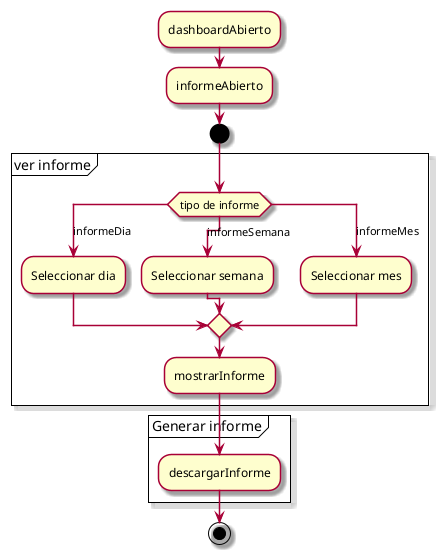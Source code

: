 @startuml

skin rose

  :dashboardAbierto;
  :informeAbierto;
  
  start
partition "ver informe" {

  switch(tipo de informe)
    case(informeDia)
     :Seleccionar dia;
    case(informeSemana)
     :Seleccionar semana;
    case(informeMes)
     :Seleccionar mes;
  endswitch

  :mostrarInforme;
}

partition "Generar informe" {

  :descargarInforme;
}
stop

@enduml